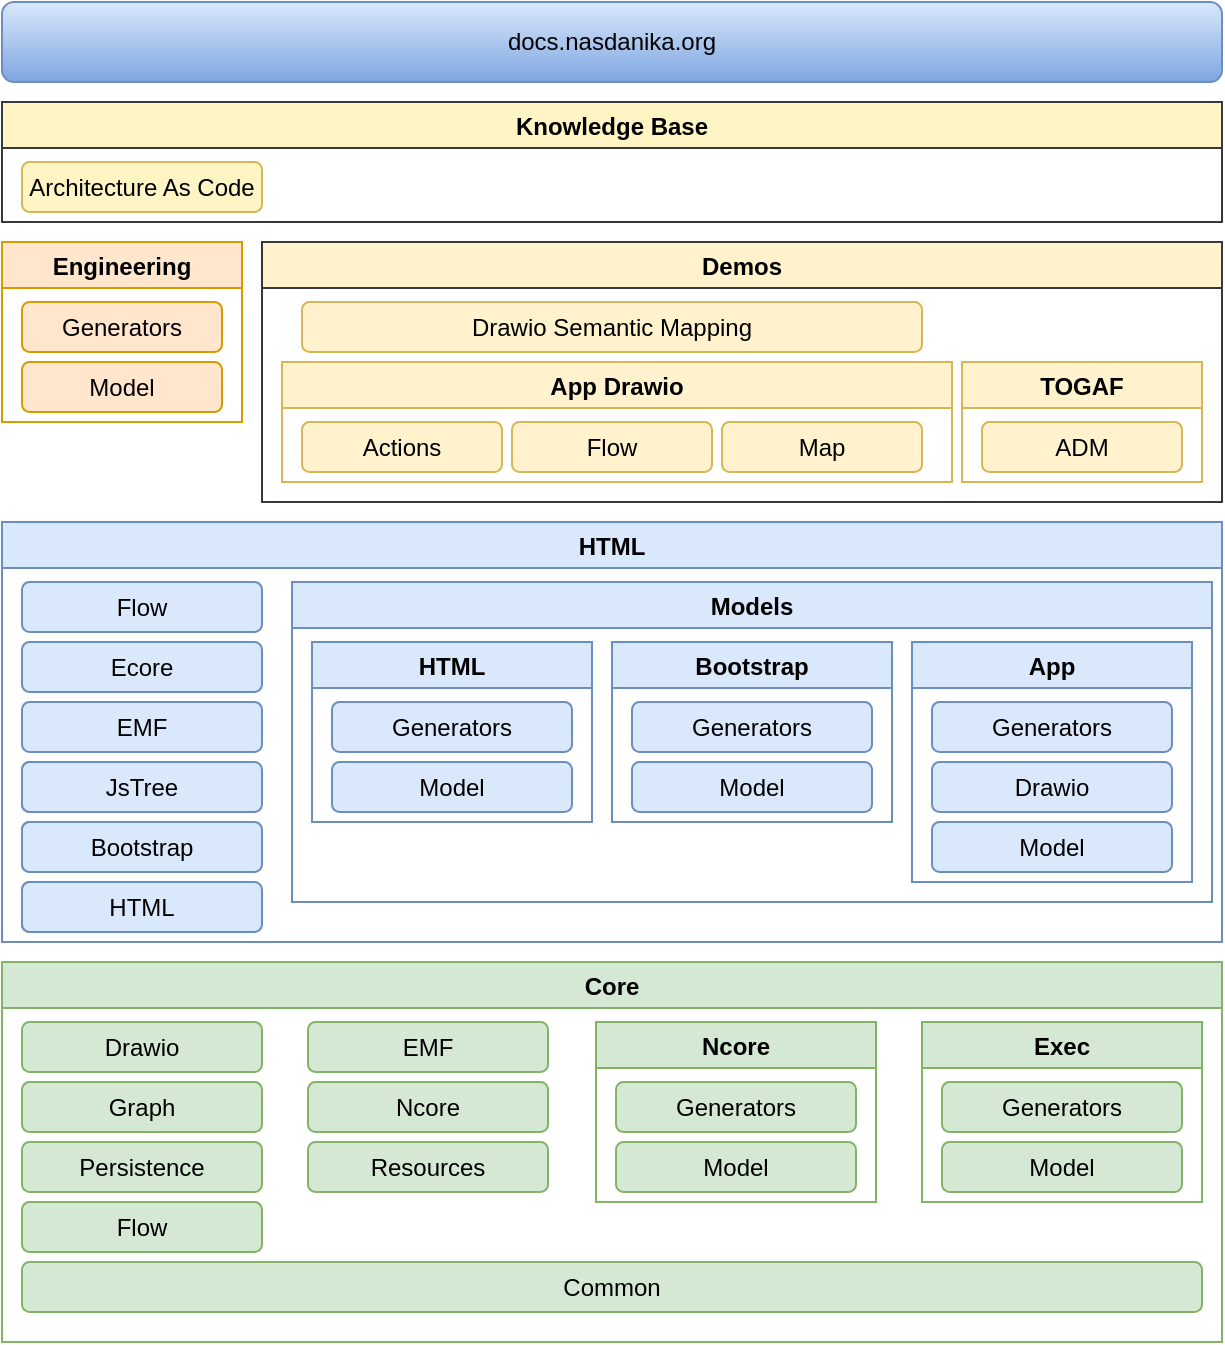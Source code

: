 <mxfile version="20.6.2" type="device"><diagram id="HQOKvbAvWCf9tJ4usP6P" name="Page-1"><mxGraphModel dx="1354" dy="1511" grid="1" gridSize="10" guides="1" tooltips="1" connect="1" arrows="1" fold="1" page="1" pageScale="1" pageWidth="850" pageHeight="1100" math="0" shadow="0"><root><mxCell id="0"/><mxCell id="1" parent="0"/><UserObject label="Core" link="modules/core/index.html" tooltip="Core functionality" id="2E0ODkCKfUCVcVMOcFS6-1"><mxCell style="swimlane;fillColor=#d5e8d4;strokeColor=#82b366;" parent="1" vertex="1"><mxGeometry x="50" y="600" width="610" height="190" as="geometry"/></mxCell></UserObject><UserObject label="Common" link="modules/core/modules/common/index.html" tooltip="Common classes including the Nasdanika Execution Framework" id="2E0ODkCKfUCVcVMOcFS6-20"><mxCell style="rounded=1;whiteSpace=wrap;html=1;fillColor=#d5e8d4;strokeColor=#82b366;" parent="2E0ODkCKfUCVcVMOcFS6-1" vertex="1"><mxGeometry x="10" y="150" width="590" height="25" as="geometry"/></mxCell></UserObject><UserObject label="Drawio" link="modules/core/modules/drawio/index.html" tooltip="Java API for reading and writing Drawio files including base classes for loading of EMF models from Drawio diagrams" id="2E0ODkCKfUCVcVMOcFS6-15"><mxCell style="rounded=1;whiteSpace=wrap;html=1;fillColor=#d5e8d4;strokeColor=#82b366;" parent="2E0ODkCKfUCVcVMOcFS6-1" vertex="1"><mxGeometry x="10" y="30" width="120" height="25" as="geometry"/></mxCell></UserObject><UserObject label="EMF" link="modules/core/modules/emf/index.html" tooltip="EMF-related functionality - adapters, classes for building CLI's for executable models, persistence including loading of models from Excel files" id="2E0ODkCKfUCVcVMOcFS6-14"><mxCell style="rounded=1;whiteSpace=wrap;html=1;fillColor=#d5e8d4;strokeColor=#82b366;" parent="2E0ODkCKfUCVcVMOcFS6-1" vertex="1"><mxGeometry x="153" y="30" width="120" height="25" as="geometry"/></mxCell></UserObject><UserObject label="Flow" link="modules/core/modules/flow/index.html" tooltip="A model of process flows - activities performed by participants using resources" id="2E0ODkCKfUCVcVMOcFS6-13"><mxCell style="rounded=1;whiteSpace=wrap;html=1;fillColor=#d5e8d4;strokeColor=#82b366;" parent="2E0ODkCKfUCVcVMOcFS6-1" vertex="1"><mxGeometry x="10" y="120" width="120" height="25" as="geometry"/></mxCell></UserObject><UserObject label="Graph" link="modules/core/modules/graph/index.html" tooltip="Java API for working with directed graphs, such as diagrams. Includes mapping of graph elements to Java methods and fields to make graphs excutable. Also includes a base class for loading EMF models from graphs." id="2E0ODkCKfUCVcVMOcFS6-12"><mxCell style="rounded=1;whiteSpace=wrap;html=1;fillColor=#d5e8d4;strokeColor=#82b366;" parent="2E0ODkCKfUCVcVMOcFS6-1" vertex="1"><mxGeometry x="10" y="60" width="120" height="25" as="geometry"/></mxCell></UserObject><UserObject label="Ncore" link="modules/core/modules/ncore/index.html" tooltip="An Ecore model with shared model elements used in other models" id="2E0ODkCKfUCVcVMOcFS6-11"><mxCell style="rounded=1;whiteSpace=wrap;html=1;fillColor=#d5e8d4;strokeColor=#82b366;" parent="2E0ODkCKfUCVcVMOcFS6-1" vertex="1"><mxGeometry x="153" y="60" width="120" height="25" as="geometry"/></mxCell></UserObject><UserObject label="Persistence" link="modules/core/modules/persistence/index.html" tooltip="A persistence framework focusing on loading data from key/value formats such as YAML and JSON" id="2E0ODkCKfUCVcVMOcFS6-8"><mxCell style="rounded=1;whiteSpace=wrap;html=1;fillColor=#d5e8d4;strokeColor=#82b366;" parent="2E0ODkCKfUCVcVMOcFS6-1" vertex="1"><mxGeometry x="10" y="90" width="120" height="25" as="geometry"/></mxCell></UserObject><UserObject label="Resources" link="modules/core/modules/resources/index.html" tooltip="An abstraction layer for working with resources - units of content organized into directories, e.g. files or zip file entries. " id="2E0ODkCKfUCVcVMOcFS6-21"><mxCell style="rounded=1;whiteSpace=wrap;html=1;fillColor=#d5e8d4;strokeColor=#82b366;" parent="2E0ODkCKfUCVcVMOcFS6-1" vertex="1"><mxGeometry x="153" y="90" width="120" height="25" as="geometry"/></mxCell></UserObject><UserObject label="Exec" link="modules/core/modules/exec/index.html" tooltip="Ecore model of execution participants. Can be used for model-based code generation." id="2E0ODkCKfUCVcVMOcFS6-10"><mxCell style="swimlane;fillColor=#d5e8d4;strokeColor=#82b366;" parent="2E0ODkCKfUCVcVMOcFS6-1" vertex="1"><mxGeometry x="460" y="30" width="140" height="90" as="geometry"/></mxCell></UserObject><UserObject label="Model" link="modules/core/modules/exec/modules/model/index.html" tooltip="Ecore model containing flow control, content, and resource classes" id="2E0ODkCKfUCVcVMOcFS6-17"><mxCell style="rounded=1;whiteSpace=wrap;html=1;fillColor=#d5e8d4;strokeColor=#82b366;" parent="2E0ODkCKfUCVcVMOcFS6-10" vertex="1"><mxGeometry x="10" y="60" width="120" height="25" as="geometry"/></mxCell></UserObject><UserObject label="Generators" link="modules/core/modules/exec/modules/gen/index.html" tooltip="Adapters to execution participants" id="2E0ODkCKfUCVcVMOcFS6-16"><mxCell style="rounded=1;whiteSpace=wrap;html=1;fillColor=#d5e8d4;strokeColor=#82b366;" parent="2E0ODkCKfUCVcVMOcFS6-10" vertex="1"><mxGeometry x="10" y="30" width="120" height="25" as="geometry"/></mxCell></UserObject><UserObject label="Ncore" link="modules/core/modules/ncore/index.html" tooltip="Nasdanika foundation Ecore model and generators with classes used in other models." id="p4zttalHGiooKWFctdtz-10"><mxCell style="swimlane;fillColor=#d5e8d4;strokeColor=#82b366;" vertex="1" parent="2E0ODkCKfUCVcVMOcFS6-1"><mxGeometry x="297" y="30" width="140" height="90" as="geometry"/></mxCell></UserObject><UserObject label="Model" link="modules/core/modules/ncore/modules/model/index.html" tooltip="Nasdanika foundational Ecore model containing classes used by classes in other models." id="p4zttalHGiooKWFctdtz-11"><mxCell style="rounded=1;whiteSpace=wrap;html=1;fillColor=#d5e8d4;strokeColor=#82b366;" vertex="1" parent="p4zttalHGiooKWFctdtz-10"><mxGeometry x="10" y="60" width="120" height="25" as="geometry"/></mxCell></UserObject><UserObject label="Generators" link="modules/core/modules/ncore/modules/gen/index.html" tooltip="Adapters to execution participants" id="p4zttalHGiooKWFctdtz-12"><mxCell style="rounded=1;whiteSpace=wrap;html=1;fillColor=#d5e8d4;strokeColor=#82b366;" vertex="1" parent="p4zttalHGiooKWFctdtz-10"><mxGeometry x="10" y="30" width="120" height="25" as="geometry"/></mxCell></UserObject><UserObject label="HTML" link="modules/html/index.html" tooltip="Libraries for generating HTML - elements, pages, sites" id="2E0ODkCKfUCVcVMOcFS6-2"><mxCell style="swimlane;fillColor=#dae8fc;strokeColor=#6c8ebf;" parent="1" vertex="1"><mxGeometry x="50" y="380" width="610" height="210" as="geometry"/></mxCell></UserObject><mxCell id="lhluwzQ8KuUBgaCgPu3p-3" value="HTML" style="rounded=1;whiteSpace=wrap;html=1;fillColor=#dae8fc;strokeColor=#6c8ebf;" parent="2E0ODkCKfUCVcVMOcFS6-2" vertex="1"><mxGeometry x="10" y="180" width="100" height="25" as="geometry"/></mxCell><mxCell id="lhluwzQ8KuUBgaCgPu3p-5" value="Bootstrap" style="rounded=1;whiteSpace=wrap;html=1;fillColor=#dae8fc;strokeColor=#6c8ebf;" parent="2E0ODkCKfUCVcVMOcFS6-2" vertex="1"><mxGeometry x="10" y="150" width="100" height="25" as="geometry"/></mxCell><mxCell id="lhluwzQ8KuUBgaCgPu3p-4" value="JsTree" style="rounded=1;whiteSpace=wrap;html=1;fillColor=#dae8fc;strokeColor=#6c8ebf;" parent="2E0ODkCKfUCVcVMOcFS6-2" vertex="1"><mxGeometry x="10" y="120" width="100" height="25" as="geometry"/></mxCell><UserObject label="Models" link="modules/html/modules/models/index.html" tooltip="Ecore models for generating HTML markup, pages, and sites/applications" id="lhluwzQ8KuUBgaCgPu3p-12"><mxCell style="swimlane;fillColor=#dae8fc;strokeColor=#6c8ebf;" parent="2E0ODkCKfUCVcVMOcFS6-2" vertex="1"><mxGeometry x="145" y="30" width="460" height="160" as="geometry"/></mxCell></UserObject><UserObject label="HTML" link="modules/html/modules/models/modules/html/index.html" tooltip="Ecore model and adapters for HTML generation" id="lhluwzQ8KuUBgaCgPu3p-9"><mxCell style="swimlane;fillColor=#dae8fc;strokeColor=#6c8ebf;" parent="lhluwzQ8KuUBgaCgPu3p-12" vertex="1"><mxGeometry x="10" y="30" width="140" height="90" as="geometry"/></mxCell></UserObject><UserObject label="Model" link="modules/html/modules/models/modules/html/modules/model/index.html" tooltip="Ecore model of HTML elements" id="lhluwzQ8KuUBgaCgPu3p-10"><mxCell style="rounded=1;whiteSpace=wrap;html=1;fillColor=#dae8fc;strokeColor=#6c8ebf;" parent="lhluwzQ8KuUBgaCgPu3p-9" vertex="1"><mxGeometry x="10" y="60" width="120" height="25" as="geometry"/></mxCell></UserObject><UserObject label="Generators" link="modules/html/modules/models/modules/html/modules/gen/index.html" tooltip="Generator adapters for the HTML model" id="lhluwzQ8KuUBgaCgPu3p-11"><mxCell style="rounded=1;whiteSpace=wrap;html=1;fillColor=#dae8fc;strokeColor=#6c8ebf;" parent="lhluwzQ8KuUBgaCgPu3p-9" vertex="1"><mxGeometry x="10" y="30" width="120" height="25" as="geometry"/></mxCell></UserObject><UserObject label="Bootstrap" link="modules/html/modules/models/modules/bootstrap/index.html" tooltip="Ecore model and adapters for generation of Bootstrap markup" id="lhluwzQ8KuUBgaCgPu3p-13"><mxCell style="swimlane;fillColor=#dae8fc;strokeColor=#6c8ebf;" parent="lhluwzQ8KuUBgaCgPu3p-12" vertex="1"><mxGeometry x="160" y="30" width="140" height="90" as="geometry"/></mxCell></UserObject><UserObject label="Model" link="modules/html/modules/models/modules/bootstrap/modules/model/index.html" tooltip="Ecore model of Bootstrap elements" id="lhluwzQ8KuUBgaCgPu3p-14"><mxCell style="rounded=1;whiteSpace=wrap;html=1;fillColor=#dae8fc;strokeColor=#6c8ebf;" parent="lhluwzQ8KuUBgaCgPu3p-13" vertex="1"><mxGeometry x="10" y="60" width="120" height="25" as="geometry"/></mxCell></UserObject><UserObject label="Generators" link="modules/html/modules/models/modules/bootstrap/modules/gen/index.html" tooltip="Generator adapters for the Bootstrap model" id="lhluwzQ8KuUBgaCgPu3p-15"><mxCell style="rounded=1;whiteSpace=wrap;html=1;fillColor=#dae8fc;strokeColor=#6c8ebf;" parent="lhluwzQ8KuUBgaCgPu3p-13" vertex="1"><mxGeometry x="10" y="30" width="120" height="25" as="geometry"/></mxCell></UserObject><UserObject label="App" link="modules/html/modules/models/modules/app/index.html" tooltip="Ecore model of an application (a hierarchy of actions) and adapters for generation of HTML sites from the model" id="lhluwzQ8KuUBgaCgPu3p-16"><mxCell style="swimlane;fillColor=#dae8fc;strokeColor=#6c8ebf;" parent="lhluwzQ8KuUBgaCgPu3p-12" vertex="1"><mxGeometry x="310" y="30" width="140" height="120" as="geometry"/></mxCell></UserObject><UserObject label="Drawio" link="modules/html/modules/models/modules/app/modules/drawio/index.html" tooltip="Semantic mapping of Drawio diagrams to the application model. Allows to generate HTML sites from diagrams." id="lhluwzQ8KuUBgaCgPu3p-17"><mxCell style="rounded=1;whiteSpace=wrap;html=1;fillColor=#dae8fc;strokeColor=#6c8ebf;" parent="lhluwzQ8KuUBgaCgPu3p-16" vertex="1"><mxGeometry x="10" y="60" width="120" height="25" as="geometry"/></mxCell></UserObject><UserObject label="Generators" link="modules/html/modules/models/modules/app/modules/gen/index.html" tooltip="Generator adapters for the application model" id="lhluwzQ8KuUBgaCgPu3p-18"><mxCell style="rounded=1;whiteSpace=wrap;html=1;fillColor=#dae8fc;strokeColor=#6c8ebf;" parent="lhluwzQ8KuUBgaCgPu3p-16" vertex="1"><mxGeometry x="10" y="30" width="120" height="25" as="geometry"/></mxCell></UserObject><UserObject label="Model" link="modules/html/modules/models/modules/app/modules/model/index.html" tooltip="Ecore model of application elements" id="lhluwzQ8KuUBgaCgPu3p-22"><mxCell style="rounded=1;whiteSpace=wrap;html=1;fillColor=#dae8fc;strokeColor=#6c8ebf;" parent="lhluwzQ8KuUBgaCgPu3p-16" vertex="1"><mxGeometry x="10" y="90" width="120" height="25" as="geometry"/></mxCell></UserObject><UserObject label="HTML" link="modules/html/modules/html/index.html" tooltip="Fluent Java API for generating HTML" id="lhluwzQ8KuUBgaCgPu3p-23"><mxCell style="rounded=1;whiteSpace=wrap;html=1;fillColor=#dae8fc;strokeColor=#6c8ebf;" parent="2E0ODkCKfUCVcVMOcFS6-2" vertex="1"><mxGeometry x="10" y="180" width="120" height="25" as="geometry"/></mxCell></UserObject><UserObject label="Bootstrap" link="modules/html/modules/bootstrap/index.html" tooltip="Fluent Java API for generation of Bootstrap markup" id="lhluwzQ8KuUBgaCgPu3p-24"><mxCell style="rounded=1;whiteSpace=wrap;html=1;fillColor=#dae8fc;strokeColor=#6c8ebf;" parent="2E0ODkCKfUCVcVMOcFS6-2" vertex="1"><mxGeometry x="10" y="150" width="120" height="25" as="geometry"/></mxCell></UserObject><UserObject label="JsTree" link="modules/html/modules/jstree/index.html" tooltip="Java API for generating JsTree definitions" id="lhluwzQ8KuUBgaCgPu3p-25"><mxCell style="rounded=1;whiteSpace=wrap;html=1;fillColor=#dae8fc;strokeColor=#6c8ebf;" parent="2E0ODkCKfUCVcVMOcFS6-2" vertex="1"><mxGeometry x="10" y="120" width="120" height="25" as="geometry"/></mxCell></UserObject><UserObject label="Flow" link="modules/html/modules/flow/index.html" tooltip="Generation adapters for the flow model to generate Application model and then documentation sites" id="lhluwzQ8KuUBgaCgPu3p-26"><mxCell style="rounded=1;whiteSpace=wrap;html=1;fillColor=#dae8fc;strokeColor=#6c8ebf;" parent="2E0ODkCKfUCVcVMOcFS6-2" vertex="1"><mxGeometry x="10" y="30" width="120" height="25" as="geometry"/></mxCell></UserObject><UserObject label="Ecore" link="modules/html/modules/ecore/index.html" tooltip="Generates HTML documentation for Ecore models" id="lhluwzQ8KuUBgaCgPu3p-27"><mxCell style="rounded=1;whiteSpace=wrap;html=1;fillColor=#dae8fc;strokeColor=#6c8ebf;" parent="2E0ODkCKfUCVcVMOcFS6-2" vertex="1"><mxGeometry x="10" y="60" width="120" height="25" as="geometry"/></mxCell></UserObject><UserObject label="EMF" link="modules/html/modules/emf/index.html" tooltip="Base classes for generating action models from Ecore models" id="lhluwzQ8KuUBgaCgPu3p-21"><mxCell style="rounded=1;whiteSpace=wrap;html=1;fillColor=#dae8fc;strokeColor=#6c8ebf;" parent="2E0ODkCKfUCVcVMOcFS6-2" vertex="1"><mxGeometry x="10" y="90" width="120" height="25" as="geometry"/></mxCell></UserObject><UserObject label="Demos" link="modules/demos/index.html" tooltip="Showcases of applications of Nasdanika technologies" id="2E0ODkCKfUCVcVMOcFS6-4"><mxCell style="swimlane;fillColor=#FFF2CC;strokeColor=#36393d;" parent="1" vertex="1"><mxGeometry x="180" y="240" width="480" height="130" as="geometry"/></mxCell></UserObject><UserObject label="App Drawio" link="modules/demos/modules/app-drawio/index.html" tooltip="Demonstrations of generation of HTML sites from Drawio diagrams" id="lhluwzQ8KuUBgaCgPu3p-28"><mxCell style="swimlane;fillColor=#fff2cc;strokeColor=#d6b656;" parent="2E0ODkCKfUCVcVMOcFS6-4" vertex="1"><mxGeometry x="10" y="60" width="335" height="60" as="geometry"/></mxCell></UserObject><UserObject label="Map" link="modules/demos/modules/app-drawio/modules/map/index.html" tooltip="Demonstrates generation of a documentation site from a (mind) map Drawio diagram" id="lhluwzQ8KuUBgaCgPu3p-31"><mxCell style="rounded=1;whiteSpace=wrap;html=1;fillColor=#fff2cc;strokeColor=#d6b656;" parent="lhluwzQ8KuUBgaCgPu3p-28" vertex="1"><mxGeometry x="220" y="30" width="100" height="25" as="geometry"/></mxCell></UserObject><UserObject label="Flow" link="modules/demos/modules/app-drawio/modules/flow-actions/index.html" tooltip="Demonstrates generation of a documentation site from a flow/process Drawio diagram" id="lhluwzQ8KuUBgaCgPu3p-30"><mxCell style="rounded=1;whiteSpace=wrap;html=1;fillColor=#fff2cc;strokeColor=#d6b656;" parent="lhluwzQ8KuUBgaCgPu3p-28" vertex="1"><mxGeometry x="115" y="30" width="100" height="25" as="geometry"/></mxCell></UserObject><UserObject label="Actions" link="modules/demos/modules/app-drawio/modules/actions/index.html" tooltip="Demonstrates generation of a documentation site from a Drawio diagram using Amazon AWS deployment diagram as an example" id="lhluwzQ8KuUBgaCgPu3p-29"><mxCell style="rounded=1;whiteSpace=wrap;html=1;fillColor=#fff2cc;strokeColor=#d6b656;" parent="lhluwzQ8KuUBgaCgPu3p-28" vertex="1"><mxGeometry x="10" y="30" width="100" height="25" as="geometry"/></mxCell></UserObject><UserObject label="TOGAF" link="modules/togaf/index.html" tooltip="Capturing of TOGAF concepts in models." id="lhluwzQ8KuUBgaCgPu3p-32"><mxCell style="swimlane;fillColor=#fff2cc;strokeColor=#d6b656;" parent="2E0ODkCKfUCVcVMOcFS6-4" vertex="1"><mxGeometry x="350" y="60" width="120" height="60" as="geometry"/></mxCell></UserObject><UserObject label="ADM" link="modules/togaf/modules/adm/index.html" tooltip="A partial flow model of TOGAF ADM" id="lhluwzQ8KuUBgaCgPu3p-34"><mxCell style="rounded=1;whiteSpace=wrap;html=1;fillColor=#fff2cc;strokeColor=#d6b656;" parent="lhluwzQ8KuUBgaCgPu3p-32" vertex="1"><mxGeometry x="10" y="30" width="100" height="25" as="geometry"/></mxCell></UserObject><UserObject label="Drawio Semantic Mapping" link="https://docs.nasdanika.org/demo-drawio-semantic-mapping/" tooltip="Demonstrates generation of a documentation site from a Drawio diagram using semantic mapping to Ncore Composite" id="p4zttalHGiooKWFctdtz-1"><mxCell style="rounded=1;whiteSpace=wrap;html=1;fillColor=#fff2cc;strokeColor=#d6b656;" vertex="1" parent="2E0ODkCKfUCVcVMOcFS6-4"><mxGeometry x="20" y="30" width="310" height="25" as="geometry"/></mxCell></UserObject><UserObject label="docs.nasdanika.org" tooltip="This site - generated from a distributed Engineering model with Ecore model documentation mounted to it and JavaDoc linked" id="2E0ODkCKfUCVcVMOcFS6-6"><mxCell style="rounded=1;whiteSpace=wrap;html=1;fillColor=#dae8fc;strokeColor=#6c8ebf;gradientColor=#7ea6e0;" parent="1" vertex="1"><mxGeometry x="50" y="120" width="610" height="40" as="geometry"/></mxCell></UserObject><UserObject label="Engineering" link="modules/engineering/index.html" tooltip="Engineering model. Used to generate this site." id="lhluwzQ8KuUBgaCgPu3p-6"><mxCell style="swimlane;fillColor=#ffe6cc;strokeColor=#d79b00;" parent="1" vertex="1"><mxGeometry x="50" y="240" width="120" height="90" as="geometry"/></mxCell></UserObject><UserObject label="Model" link="modules/engineering/modules/model/index.html" tooltip="Ecore model of engineering concepts" id="lhluwzQ8KuUBgaCgPu3p-7"><mxCell style="rounded=1;whiteSpace=wrap;html=1;fillColor=#ffe6cc;strokeColor=#d79b00;" parent="lhluwzQ8KuUBgaCgPu3p-6" vertex="1"><mxGeometry x="10" y="60" width="100" height="25" as="geometry"/></mxCell></UserObject><UserObject label="Generators" link="modules/engineering/modules/gen/index.html" tooltip="Adapters to generate Application model from Engineering model." id="lhluwzQ8KuUBgaCgPu3p-8"><mxCell style="rounded=1;whiteSpace=wrap;html=1;fillColor=#ffe6cc;strokeColor=#d79b00;" parent="lhluwzQ8KuUBgaCgPu3p-6" vertex="1"><mxGeometry x="10" y="30" width="100" height="25" as="geometry"/></mxCell></UserObject><UserObject label="Knowledge Base" tooltip="" link="modules/knowledge-base/index.html" id="p4zttalHGiooKWFctdtz-2"><mxCell style="swimlane;fillColor=#FFF4C3;strokeColor=#36393d;" vertex="1" parent="1"><mxGeometry x="50" y="170" width="610" height="60" as="geometry"/></mxCell></UserObject><UserObject label="Architecture As Code" link="modules/knowledge-base/modules/architecture-as-code/index.html" tooltip="A whitepaper explaining application of Drawio Java API and semantic mapping to an architectural practice" id="p4zttalHGiooKWFctdtz-9"><mxCell style="rounded=1;whiteSpace=wrap;html=1;fillColor=#FFF4C3;strokeColor=#d6b656;" vertex="1" parent="p4zttalHGiooKWFctdtz-2"><mxGeometry x="10" y="30" width="120" height="25" as="geometry"/></mxCell></UserObject></root></mxGraphModel></diagram></mxfile>